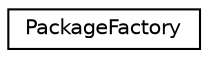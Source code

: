 digraph "Graphical Class Hierarchy"
{
  edge [fontname="Helvetica",fontsize="10",labelfontname="Helvetica",labelfontsize="10"];
  node [fontname="Helvetica",fontsize="10",shape=record];
  rankdir="LR";
  Node1 [label="PackageFactory",height=0.2,width=0.4,color="black", fillcolor="white", style="filled",URL="$class_aura_1_1_intl_1_1_package_factory.html"];
}
